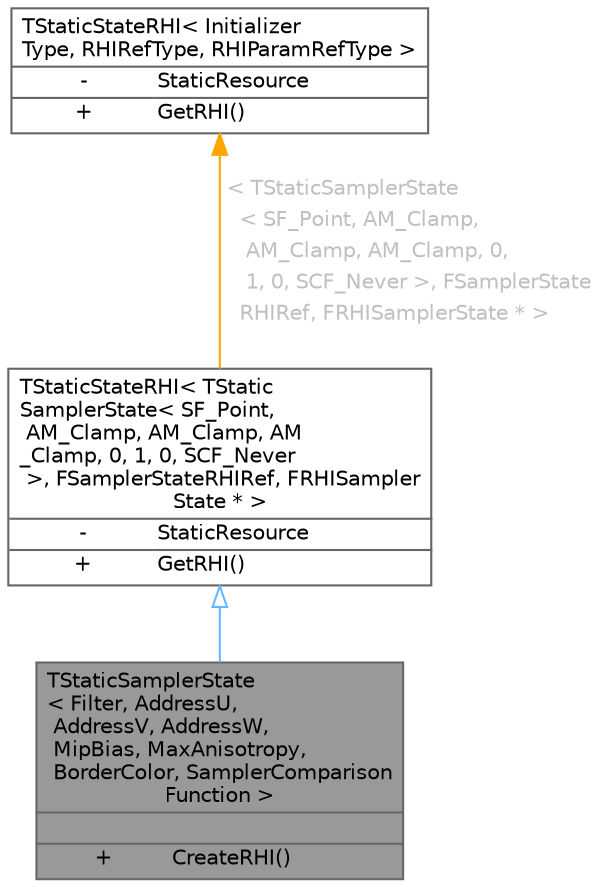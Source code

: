 digraph "TStaticSamplerState&lt; Filter, AddressU, AddressV, AddressW, MipBias, MaxAnisotropy, BorderColor, SamplerComparisonFunction &gt;"
{
 // INTERACTIVE_SVG=YES
 // LATEX_PDF_SIZE
  bgcolor="transparent";
  edge [fontname=Helvetica,fontsize=10,labelfontname=Helvetica,labelfontsize=10];
  node [fontname=Helvetica,fontsize=10,shape=box,height=0.2,width=0.4];
  Node1 [id="Node000001",shape=plain,label=<<TABLE CELLBORDER="0" BORDER="1"><TR><TD COLSPAN="2" CELLPADDING="1" CELLSPACING="0">TStaticSamplerState<BR ALIGN="LEFT"/>&lt; Filter, AddressU,<BR ALIGN="LEFT"/> AddressV, AddressW,<BR ALIGN="LEFT"/> MipBias, MaxAnisotropy,<BR ALIGN="LEFT"/> BorderColor, SamplerComparison<BR ALIGN="LEFT"/>Function &gt;</TD></TR>
<HR/>
<TR><TD COLSPAN="2" CELLPADDING="1" CELLSPACING="0">&nbsp;</TD></TR>
<HR/>
<TR><TD VALIGN="top" CELLPADDING="1" CELLSPACING="0">+</TD><TD VALIGN="top" ALIGN="LEFT" CELLPADDING="1" CELLSPACING="0">CreateRHI()<BR ALIGN="LEFT"/></TD></TR>
</TABLE>>
,height=0.2,width=0.4,color="gray40", fillcolor="grey60", style="filled", fontcolor="black",tooltip="A static RHI sampler state resource."];
  Node2 -> Node1 [id="edge1_Node000001_Node000002",dir="back",color="steelblue1",style="solid",tooltip=" ",arrowtail="onormal"];
  Node2 [id="Node000002",shape=plain,label=<<TABLE CELLBORDER="0" BORDER="1"><TR><TD COLSPAN="2" CELLPADDING="1" CELLSPACING="0">TStaticStateRHI&lt; TStatic<BR ALIGN="LEFT"/>SamplerState&lt; SF_Point,<BR ALIGN="LEFT"/> AM_Clamp, AM_Clamp, AM<BR ALIGN="LEFT"/>_Clamp, 0, 1, 0, SCF_Never<BR ALIGN="LEFT"/> &gt;, FSamplerStateRHIRef, FRHISampler<BR ALIGN="LEFT"/>State * &gt;</TD></TR>
<HR/>
<TR><TD VALIGN="top" CELLPADDING="1" CELLSPACING="0">-</TD><TD VALIGN="top" ALIGN="LEFT" CELLPADDING="1" CELLSPACING="0">StaticResource<BR ALIGN="LEFT"/></TD></TR>
<HR/>
<TR><TD VALIGN="top" CELLPADDING="1" CELLSPACING="0">+</TD><TD VALIGN="top" ALIGN="LEFT" CELLPADDING="1" CELLSPACING="0">GetRHI()<BR ALIGN="LEFT"/></TD></TR>
</TABLE>>
,height=0.2,width=0.4,color="gray40", fillcolor="white", style="filled",URL="$db/d8a/classTStaticStateRHI.html",tooltip=" "];
  Node3 -> Node2 [id="edge2_Node000002_Node000003",dir="back",color="orange",style="solid",tooltip=" ",label=<<TABLE CELLBORDER="0" BORDER="0"><TR><TD VALIGN="top" ALIGN="LEFT" CELLPADDING="1" CELLSPACING="0">&lt; TStaticSamplerState</TD></TR>
<TR><TD VALIGN="top" ALIGN="LEFT" CELLPADDING="1" CELLSPACING="0">&nbsp;&nbsp;&lt; SF_Point, AM_Clamp,</TD></TR>
<TR><TD VALIGN="top" ALIGN="LEFT" CELLPADDING="1" CELLSPACING="0">&nbsp;&nbsp; AM_Clamp, AM_Clamp, 0,</TD></TR>
<TR><TD VALIGN="top" ALIGN="LEFT" CELLPADDING="1" CELLSPACING="0">&nbsp;&nbsp; 1, 0, SCF_Never &gt;, FSamplerState</TD></TR>
<TR><TD VALIGN="top" ALIGN="LEFT" CELLPADDING="1" CELLSPACING="0">&nbsp;&nbsp;RHIRef, FRHISamplerState * &gt;</TD></TR>
</TABLE>> ,fontcolor="grey" ];
  Node3 [id="Node000003",shape=plain,label=<<TABLE CELLBORDER="0" BORDER="1"><TR><TD COLSPAN="2" CELLPADDING="1" CELLSPACING="0">TStaticStateRHI&lt; Initializer<BR ALIGN="LEFT"/>Type, RHIRefType, RHIParamRefType &gt;</TD></TR>
<HR/>
<TR><TD VALIGN="top" CELLPADDING="1" CELLSPACING="0">-</TD><TD VALIGN="top" ALIGN="LEFT" CELLPADDING="1" CELLSPACING="0">StaticResource<BR ALIGN="LEFT"/></TD></TR>
<HR/>
<TR><TD VALIGN="top" CELLPADDING="1" CELLSPACING="0">+</TD><TD VALIGN="top" ALIGN="LEFT" CELLPADDING="1" CELLSPACING="0">GetRHI()<BR ALIGN="LEFT"/></TD></TR>
</TABLE>>
,height=0.2,width=0.4,color="gray40", fillcolor="white", style="filled",URL="$db/d8a/classTStaticStateRHI.html",tooltip="The base class of the static RHI state classes."];
}
